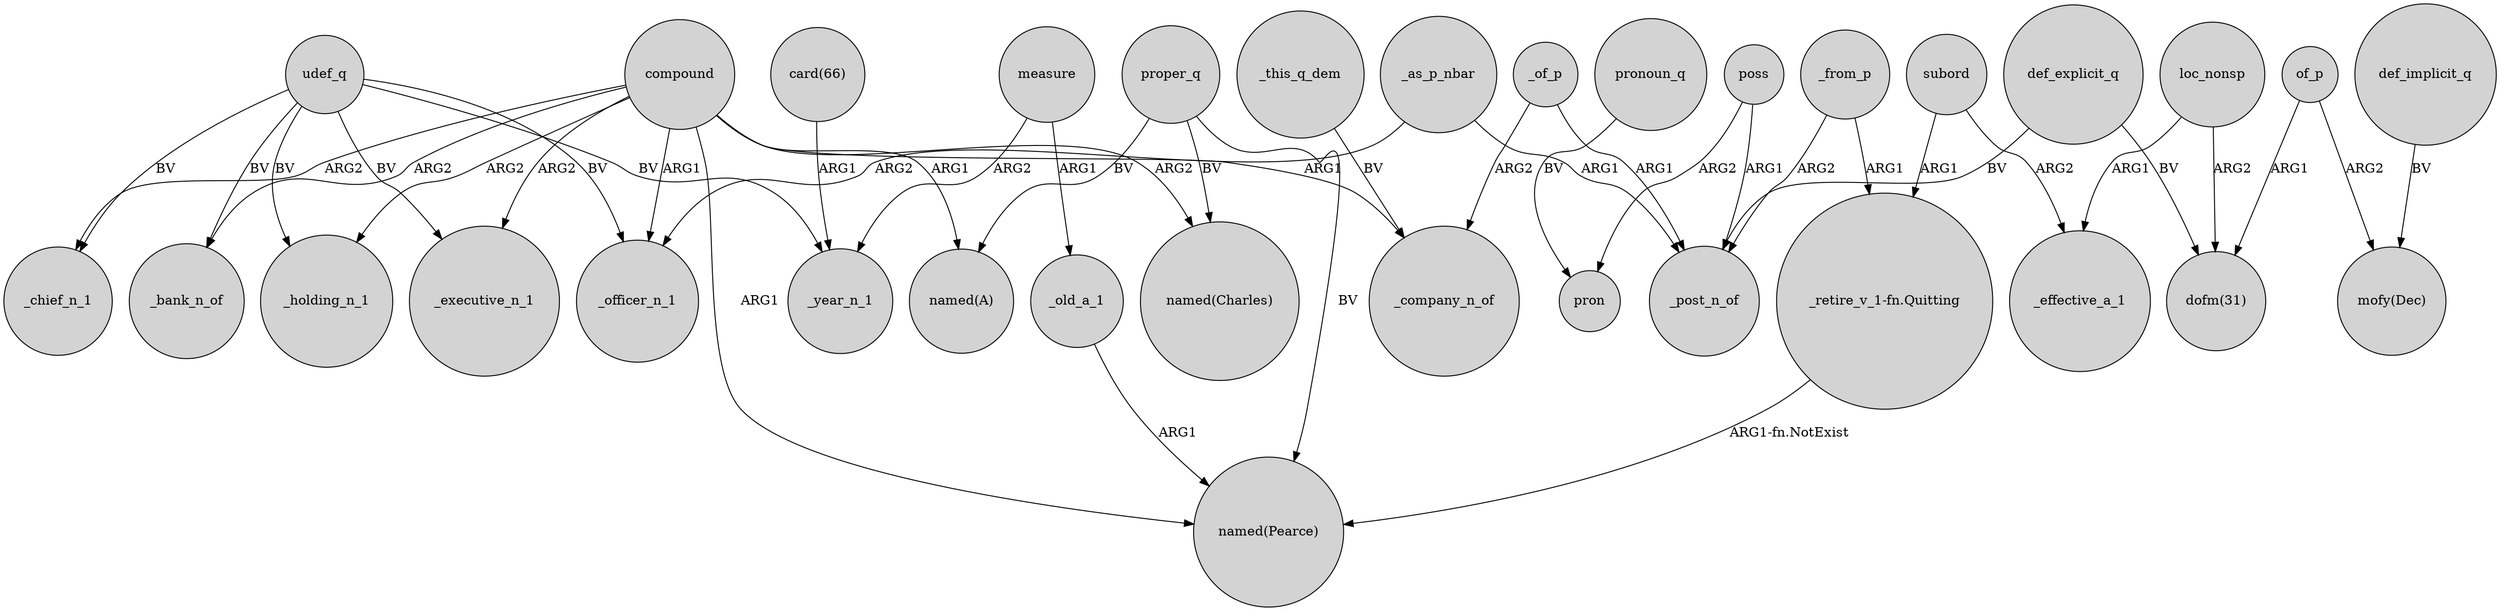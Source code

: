 digraph {
	node [shape=circle style=filled]
	_old_a_1 -> "named(Pearce)" [label=ARG1]
	subord -> _effective_a_1 [label=ARG2]
	compound -> _bank_n_of [label=ARG2]
	poss -> pron [label=ARG2]
	measure -> _year_n_1 [label=ARG2]
	_as_p_nbar -> _post_n_of [label=ARG1]
	udef_q -> _executive_n_1 [label=BV]
	def_implicit_q -> "mofy(Dec)" [label=BV]
	proper_q -> "named(Pearce)" [label=BV]
	_this_q_dem -> _company_n_of [label=BV]
	compound -> _holding_n_1 [label=ARG2]
	loc_nonsp -> "dofm(31)" [label=ARG2]
	poss -> _post_n_of [label=ARG1]
	compound -> "named(A)" [label=ARG1]
	def_explicit_q -> "dofm(31)" [label=BV]
	of_p -> "dofm(31)" [label=ARG1]
	compound -> _chief_n_1 [label=ARG2]
	measure -> _old_a_1 [label=ARG1]
	compound -> _officer_n_1 [label=ARG1]
	_of_p -> _post_n_of [label=ARG1]
	compound -> _company_n_of [label=ARG1]
	pronoun_q -> pron [label=BV]
	udef_q -> _chief_n_1 [label=BV]
	udef_q -> _officer_n_1 [label=BV]
	"card(66)" -> _year_n_1 [label=ARG1]
	compound -> "named(Pearce)" [label=ARG1]
	proper_q -> "named(Charles)" [label=BV]
	udef_q -> _year_n_1 [label=BV]
	udef_q -> _bank_n_of [label=BV]
	_from_p -> "_retire_v_1-fn.Quitting" [label=ARG1]
	def_explicit_q -> _post_n_of [label=BV]
	subord -> "_retire_v_1-fn.Quitting" [label=ARG1]
	compound -> "named(Charles)" [label=ARG2]
	udef_q -> _holding_n_1 [label=BV]
	of_p -> "mofy(Dec)" [label=ARG2]
	_from_p -> _post_n_of [label=ARG2]
	compound -> _executive_n_1 [label=ARG2]
	_of_p -> _company_n_of [label=ARG2]
	"_retire_v_1-fn.Quitting" -> "named(Pearce)" [label="ARG1-fn.NotExist"]
	loc_nonsp -> _effective_a_1 [label=ARG1]
	_as_p_nbar -> _officer_n_1 [label=ARG2]
	proper_q -> "named(A)" [label=BV]
}
